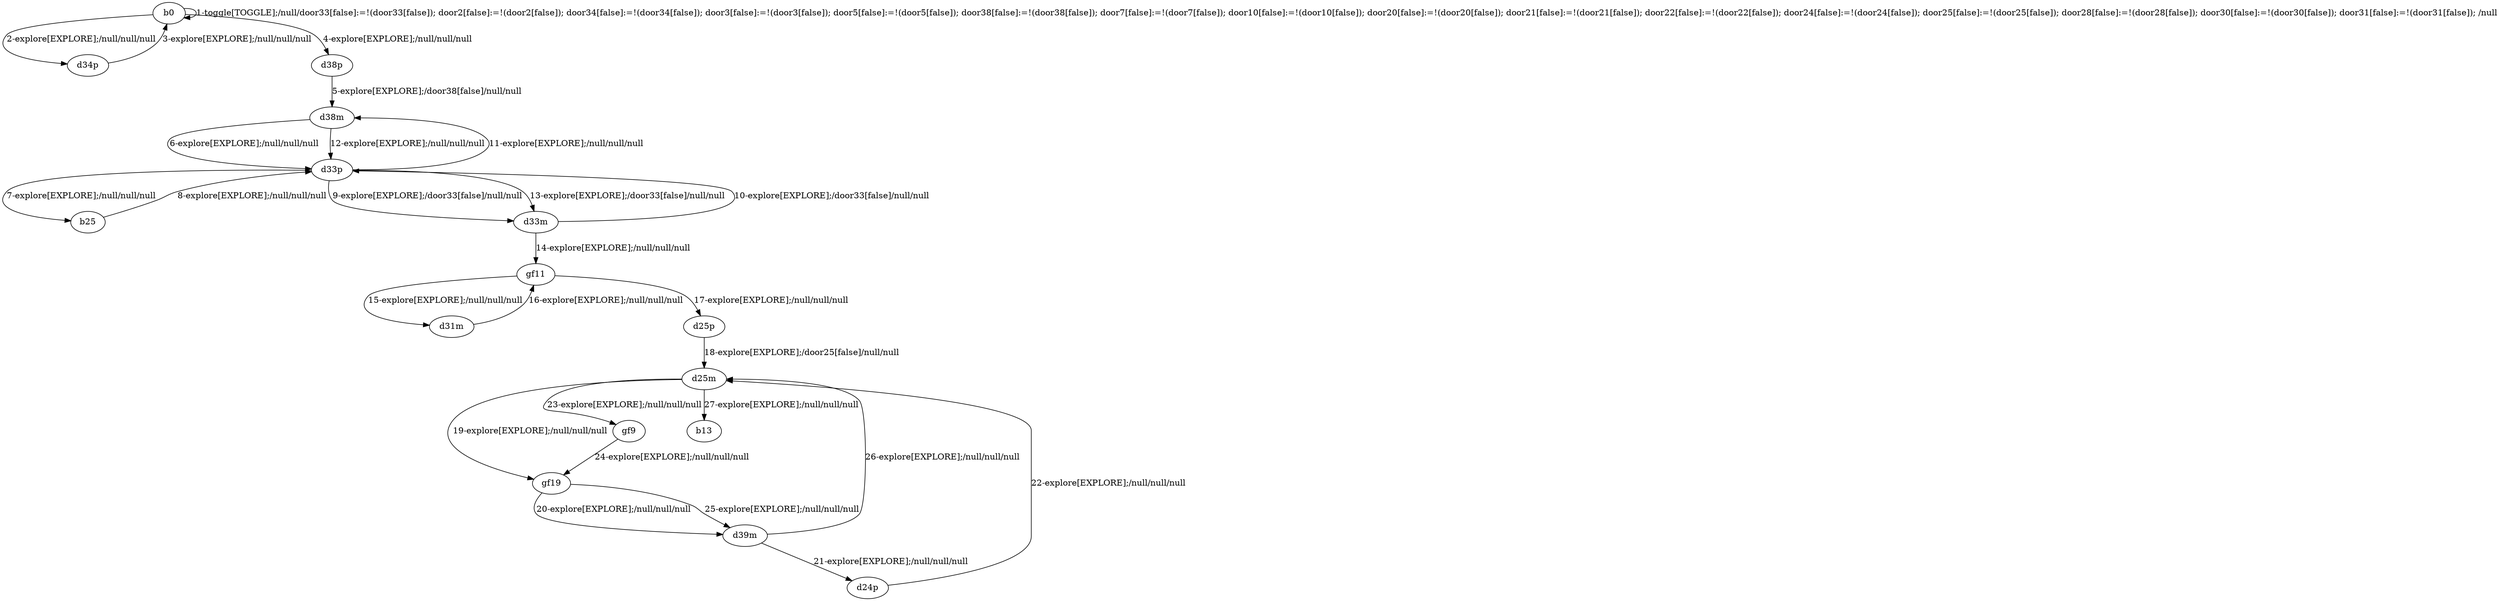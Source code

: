 # Total number of goals covered by this test: 1
# d39m --> d25m

digraph g {
"b0" -> "b0" [label = "1-toggle[TOGGLE];/null/door33[false]:=!(door33[false]); door2[false]:=!(door2[false]); door34[false]:=!(door34[false]); door3[false]:=!(door3[false]); door5[false]:=!(door5[false]); door38[false]:=!(door38[false]); door7[false]:=!(door7[false]); door10[false]:=!(door10[false]); door20[false]:=!(door20[false]); door21[false]:=!(door21[false]); door22[false]:=!(door22[false]); door24[false]:=!(door24[false]); door25[false]:=!(door25[false]); door28[false]:=!(door28[false]); door30[false]:=!(door30[false]); door31[false]:=!(door31[false]); /null"];
"b0" -> "d34p" [label = "2-explore[EXPLORE];/null/null/null"];
"d34p" -> "b0" [label = "3-explore[EXPLORE];/null/null/null"];
"b0" -> "d38p" [label = "4-explore[EXPLORE];/null/null/null"];
"d38p" -> "d38m" [label = "5-explore[EXPLORE];/door38[false]/null/null"];
"d38m" -> "d33p" [label = "6-explore[EXPLORE];/null/null/null"];
"d33p" -> "b25" [label = "7-explore[EXPLORE];/null/null/null"];
"b25" -> "d33p" [label = "8-explore[EXPLORE];/null/null/null"];
"d33p" -> "d33m" [label = "9-explore[EXPLORE];/door33[false]/null/null"];
"d33m" -> "d33p" [label = "10-explore[EXPLORE];/door33[false]/null/null"];
"d33p" -> "d38m" [label = "11-explore[EXPLORE];/null/null/null"];
"d38m" -> "d33p" [label = "12-explore[EXPLORE];/null/null/null"];
"d33p" -> "d33m" [label = "13-explore[EXPLORE];/door33[false]/null/null"];
"d33m" -> "gf11" [label = "14-explore[EXPLORE];/null/null/null"];
"gf11" -> "d31m" [label = "15-explore[EXPLORE];/null/null/null"];
"d31m" -> "gf11" [label = "16-explore[EXPLORE];/null/null/null"];
"gf11" -> "d25p" [label = "17-explore[EXPLORE];/null/null/null"];
"d25p" -> "d25m" [label = "18-explore[EXPLORE];/door25[false]/null/null"];
"d25m" -> "gf19" [label = "19-explore[EXPLORE];/null/null/null"];
"gf19" -> "d39m" [label = "20-explore[EXPLORE];/null/null/null"];
"d39m" -> "d24p" [label = "21-explore[EXPLORE];/null/null/null"];
"d24p" -> "d25m" [label = "22-explore[EXPLORE];/null/null/null"];
"d25m" -> "gf9" [label = "23-explore[EXPLORE];/null/null/null"];
"gf9" -> "gf19" [label = "24-explore[EXPLORE];/null/null/null"];
"gf19" -> "d39m" [label = "25-explore[EXPLORE];/null/null/null"];
"d39m" -> "d25m" [label = "26-explore[EXPLORE];/null/null/null"];
"d25m" -> "b13" [label = "27-explore[EXPLORE];/null/null/null"];
}